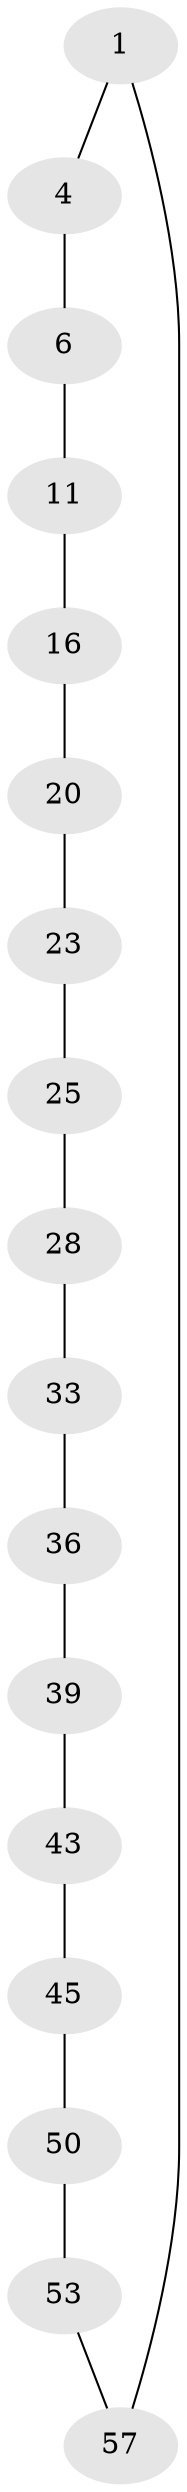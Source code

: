 // original degree distribution, {2: 1.0}
// Generated by graph-tools (version 1.1) at 2025/20/03/04/25 18:20:02]
// undirected, 17 vertices, 17 edges
graph export_dot {
graph [start="1"]
  node [color=gray90,style=filled];
  1 [super="+2"];
  4 [super="+5"];
  6 [super="+7"];
  11 [super="+12"];
  16 [super="+17"];
  20 [super="+21"];
  23 [super="+24"];
  25 [super="+26"];
  28 [super="+29"];
  33 [super="+34"];
  36 [super="+37"];
  39 [super="+40"];
  43 [super="+44"];
  45 [super="+46"];
  50 [super="+51"];
  53 [super="+54"];
  57 [super="+58"];
  1 -- 4;
  1 -- 57;
  4 -- 6;
  6 -- 11;
  11 -- 16;
  16 -- 20;
  20 -- 23;
  23 -- 25;
  25 -- 28;
  28 -- 33;
  33 -- 36;
  36 -- 39;
  39 -- 43;
  43 -- 45;
  45 -- 50;
  50 -- 53;
  53 -- 57;
}
